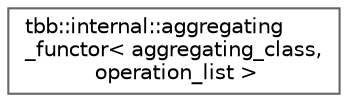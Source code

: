 digraph "类继承关系图"
{
 // LATEX_PDF_SIZE
  bgcolor="transparent";
  edge [fontname=Helvetica,fontsize=10,labelfontname=Helvetica,labelfontsize=10];
  node [fontname=Helvetica,fontsize=10,shape=box,height=0.2,width=0.4];
  rankdir="LR";
  Node0 [id="Node000000",label="tbb::internal::aggregating\l_functor\< aggregating_class,\l operation_list \>",height=0.2,width=0.4,color="grey40", fillcolor="white", style="filled",URL="$classtbb_1_1internal_1_1aggregating__functor.html",tooltip=" "];
}
